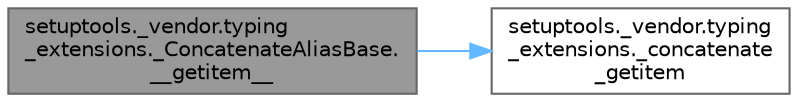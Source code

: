digraph "setuptools._vendor.typing_extensions._ConcatenateAliasBase.__getitem__"
{
 // LATEX_PDF_SIZE
  bgcolor="transparent";
  edge [fontname=Helvetica,fontsize=10,labelfontname=Helvetica,labelfontsize=10];
  node [fontname=Helvetica,fontsize=10,shape=box,height=0.2,width=0.4];
  rankdir="LR";
  Node1 [id="Node000001",label="setuptools._vendor.typing\l_extensions._ConcatenateAliasBase.\l__getitem__",height=0.2,width=0.4,color="gray40", fillcolor="grey60", style="filled", fontcolor="black",tooltip=" "];
  Node1 -> Node2 [id="edge1_Node000001_Node000002",color="steelblue1",style="solid",tooltip=" "];
  Node2 [id="Node000002",label="setuptools._vendor.typing\l_extensions._concatenate\l_getitem",height=0.2,width=0.4,color="grey40", fillcolor="white", style="filled",URL="$namespacesetuptools_1_1__vendor_1_1typing__extensions.html#a8971d03be0c1564ffb37e48992b26d13",tooltip=" "];
}
